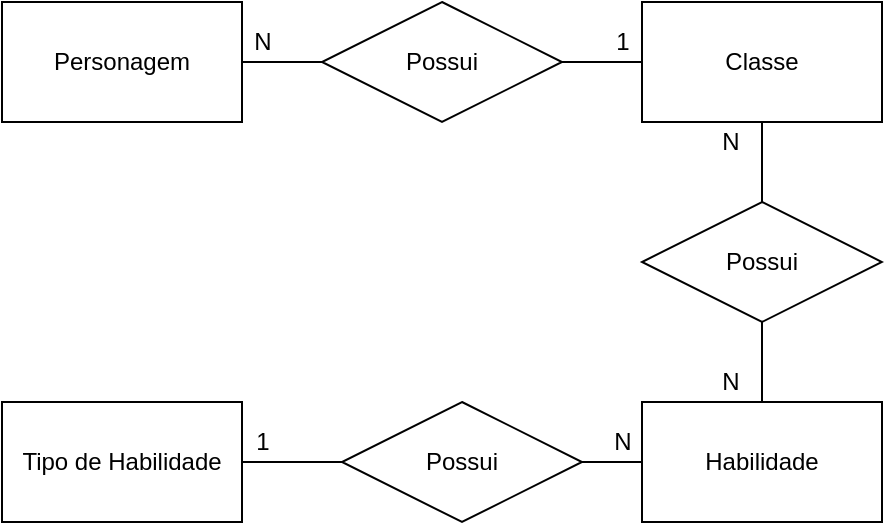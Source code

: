 <mxfile version="14.9.5" type="device" pages="2"><diagram id="pe6S_byXZUkdJXPU5mEr" name="Conceitual"><mxGraphModel dx="448" dy="692" grid="1" gridSize="10" guides="1" tooltips="1" connect="1" arrows="1" fold="1" page="1" pageScale="1" pageWidth="827" pageHeight="1169" math="0" shadow="0"><root><mxCell id="0"/><mxCell id="1" parent="0"/><mxCell id="32VMa2iup4EwKvDJx6Ky-8" value="" style="edgeStyle=orthogonalEdgeStyle;rounded=0;orthogonalLoop=1;jettySize=auto;html=1;endArrow=none;endFill=0;" edge="1" parent="1" source="32VMa2iup4EwKvDJx6Ky-1" target="32VMa2iup4EwKvDJx6Ky-5"><mxGeometry relative="1" as="geometry"/></mxCell><mxCell id="32VMa2iup4EwKvDJx6Ky-1" value="Personagem" style="rounded=0;whiteSpace=wrap;html=1;" vertex="1" parent="1"><mxGeometry x="40" y="40" width="120" height="60" as="geometry"/></mxCell><mxCell id="32VMa2iup4EwKvDJx6Ky-10" value="" style="edgeStyle=orthogonalEdgeStyle;rounded=0;orthogonalLoop=1;jettySize=auto;html=1;endArrow=none;endFill=0;" edge="1" parent="1" source="32VMa2iup4EwKvDJx6Ky-2" target="32VMa2iup4EwKvDJx6Ky-6"><mxGeometry relative="1" as="geometry"/></mxCell><mxCell id="32VMa2iup4EwKvDJx6Ky-2" value="Classe" style="rounded=0;whiteSpace=wrap;html=1;" vertex="1" parent="1"><mxGeometry x="360" y="40" width="120" height="60" as="geometry"/></mxCell><mxCell id="32VMa2iup4EwKvDJx6Ky-12" value="" style="edgeStyle=orthogonalEdgeStyle;rounded=0;orthogonalLoop=1;jettySize=auto;html=1;endArrow=none;endFill=0;" edge="1" parent="1" source="32VMa2iup4EwKvDJx6Ky-3" target="32VMa2iup4EwKvDJx6Ky-7"><mxGeometry relative="1" as="geometry"/></mxCell><mxCell id="32VMa2iup4EwKvDJx6Ky-3" value="Habilidade" style="rounded=0;whiteSpace=wrap;html=1;" vertex="1" parent="1"><mxGeometry x="360" y="240" width="120" height="60" as="geometry"/></mxCell><mxCell id="32VMa2iup4EwKvDJx6Ky-4" value="Tipo de Habilidade" style="rounded=0;whiteSpace=wrap;html=1;" vertex="1" parent="1"><mxGeometry x="40" y="240" width="120" height="60" as="geometry"/></mxCell><mxCell id="32VMa2iup4EwKvDJx6Ky-9" value="" style="edgeStyle=orthogonalEdgeStyle;rounded=0;orthogonalLoop=1;jettySize=auto;html=1;endArrow=none;endFill=0;" edge="1" parent="1" source="32VMa2iup4EwKvDJx6Ky-5" target="32VMa2iup4EwKvDJx6Ky-2"><mxGeometry relative="1" as="geometry"/></mxCell><mxCell id="32VMa2iup4EwKvDJx6Ky-5" value="Possui" style="shape=rhombus;perimeter=rhombusPerimeter;whiteSpace=wrap;html=1;align=center;" vertex="1" parent="1"><mxGeometry x="200" y="40" width="120" height="60" as="geometry"/></mxCell><mxCell id="32VMa2iup4EwKvDJx6Ky-11" value="" style="edgeStyle=orthogonalEdgeStyle;rounded=0;orthogonalLoop=1;jettySize=auto;html=1;endArrow=none;endFill=0;" edge="1" parent="1" source="32VMa2iup4EwKvDJx6Ky-6" target="32VMa2iup4EwKvDJx6Ky-3"><mxGeometry relative="1" as="geometry"/></mxCell><mxCell id="32VMa2iup4EwKvDJx6Ky-6" value="Possui" style="shape=rhombus;perimeter=rhombusPerimeter;whiteSpace=wrap;html=1;align=center;" vertex="1" parent="1"><mxGeometry x="360" y="140" width="120" height="60" as="geometry"/></mxCell><mxCell id="32VMa2iup4EwKvDJx6Ky-13" value="" style="edgeStyle=orthogonalEdgeStyle;rounded=0;orthogonalLoop=1;jettySize=auto;html=1;endArrow=none;endFill=0;" edge="1" parent="1" source="32VMa2iup4EwKvDJx6Ky-7" target="32VMa2iup4EwKvDJx6Ky-4"><mxGeometry relative="1" as="geometry"/></mxCell><mxCell id="32VMa2iup4EwKvDJx6Ky-7" value="Possui" style="shape=rhombus;perimeter=rhombusPerimeter;whiteSpace=wrap;html=1;align=center;" vertex="1" parent="1"><mxGeometry x="210" y="240" width="120" height="60" as="geometry"/></mxCell><mxCell id="32VMa2iup4EwKvDJx6Ky-14" value="1" style="text;html=1;align=center;verticalAlign=middle;resizable=0;points=[];autosize=1;strokeColor=none;" vertex="1" parent="1"><mxGeometry x="160" y="250" width="20" height="20" as="geometry"/></mxCell><mxCell id="32VMa2iup4EwKvDJx6Ky-15" value="N" style="text;html=1;align=center;verticalAlign=middle;resizable=0;points=[];autosize=1;strokeColor=none;" vertex="1" parent="1"><mxGeometry x="160" y="50" width="20" height="20" as="geometry"/></mxCell><mxCell id="32VMa2iup4EwKvDJx6Ky-16" value="1" style="text;html=1;align=center;verticalAlign=middle;resizable=0;points=[];autosize=1;strokeColor=none;" vertex="1" parent="1"><mxGeometry x="340" y="50" width="20" height="20" as="geometry"/></mxCell><mxCell id="32VMa2iup4EwKvDJx6Ky-17" value="N" style="text;html=1;align=center;verticalAlign=middle;resizable=0;points=[];autosize=1;strokeColor=none;" vertex="1" parent="1"><mxGeometry x="394" y="220" width="20" height="20" as="geometry"/></mxCell><mxCell id="32VMa2iup4EwKvDJx6Ky-18" value="N" style="text;html=1;align=center;verticalAlign=middle;resizable=0;points=[];autosize=1;strokeColor=none;" vertex="1" parent="1"><mxGeometry x="394" y="100" width="20" height="20" as="geometry"/></mxCell><mxCell id="32VMa2iup4EwKvDJx6Ky-19" value="N" style="text;html=1;align=center;verticalAlign=middle;resizable=0;points=[];autosize=1;strokeColor=none;" vertex="1" parent="1"><mxGeometry x="340" y="250" width="20" height="20" as="geometry"/></mxCell></root></mxGraphModel></diagram><diagram id="WA9pQKZmRM6LVmnjSdNz" name="Lógico"><mxGraphModel dx="448" dy="692" grid="1" gridSize="10" guides="1" tooltips="1" connect="1" arrows="1" fold="1" page="1" pageScale="1" pageWidth="827" pageHeight="1169" math="0" shadow="0"><root><mxCell id="51PjIUgPOjgPhP40xyAd-0"/><mxCell id="51PjIUgPOjgPhP40xyAd-1" parent="51PjIUgPOjgPhP40xyAd-0"/><mxCell id="l5Rl1V4EZu1tgL6cFMch-26" value="Personagem" style="shape=table;startSize=30;container=1;collapsible=1;childLayout=tableLayout;fixedRows=1;rowLines=0;fontStyle=1;align=center;resizeLast=1;" vertex="1" parent="51PjIUgPOjgPhP40xyAd-1"><mxGeometry x="30" y="10" width="180" height="250" as="geometry"/></mxCell><mxCell id="l5Rl1V4EZu1tgL6cFMch-27" value="" style="shape=partialRectangle;collapsible=0;dropTarget=0;pointerEvents=0;fillColor=none;top=0;left=0;bottom=0;right=0;points=[[0,0.5],[1,0.5]];portConstraint=eastwest;" vertex="1" parent="l5Rl1V4EZu1tgL6cFMch-26"><mxGeometry y="30" width="180" height="30" as="geometry"/></mxCell><mxCell id="l5Rl1V4EZu1tgL6cFMch-28" value="PK" style="shape=partialRectangle;connectable=0;fillColor=none;top=0;left=0;bottom=0;right=0;fontStyle=1;overflow=hidden;" vertex="1" parent="l5Rl1V4EZu1tgL6cFMch-27"><mxGeometry width="60" height="30" as="geometry"/></mxCell><mxCell id="l5Rl1V4EZu1tgL6cFMch-29" value="idPersonagem" style="shape=partialRectangle;connectable=0;fillColor=none;top=0;left=0;bottom=0;right=0;align=left;spacingLeft=6;fontStyle=5;overflow=hidden;" vertex="1" parent="l5Rl1V4EZu1tgL6cFMch-27"><mxGeometry x="60" width="120" height="30" as="geometry"/></mxCell><mxCell id="l5Rl1V4EZu1tgL6cFMch-30" value="" style="shape=partialRectangle;collapsible=0;dropTarget=0;pointerEvents=0;fillColor=none;top=0;left=0;bottom=1;right=0;points=[[0,0.5],[1,0.5]];portConstraint=eastwest;" vertex="1" parent="l5Rl1V4EZu1tgL6cFMch-26"><mxGeometry y="60" width="180" height="30" as="geometry"/></mxCell><mxCell id="l5Rl1V4EZu1tgL6cFMch-31" value="FK" style="shape=partialRectangle;connectable=0;fillColor=none;top=0;left=0;bottom=0;right=0;fontStyle=1;overflow=hidden;" vertex="1" parent="l5Rl1V4EZu1tgL6cFMch-30"><mxGeometry width="60" height="30" as="geometry"/></mxCell><mxCell id="l5Rl1V4EZu1tgL6cFMch-32" value="idClasse" style="shape=partialRectangle;connectable=0;fillColor=none;top=0;left=0;bottom=0;right=0;align=left;spacingLeft=6;fontStyle=5;overflow=hidden;" vertex="1" parent="l5Rl1V4EZu1tgL6cFMch-30"><mxGeometry x="60" width="120" height="30" as="geometry"/></mxCell><mxCell id="l5Rl1V4EZu1tgL6cFMch-33" value="" style="shape=partialRectangle;collapsible=0;dropTarget=0;pointerEvents=0;fillColor=none;top=0;left=0;bottom=0;right=0;points=[[0,0.5],[1,0.5]];portConstraint=eastwest;" vertex="1" parent="l5Rl1V4EZu1tgL6cFMch-26"><mxGeometry y="90" width="180" height="30" as="geometry"/></mxCell><mxCell id="l5Rl1V4EZu1tgL6cFMch-34" value="" style="shape=partialRectangle;connectable=0;fillColor=none;top=0;left=0;bottom=0;right=0;editable=1;overflow=hidden;" vertex="1" parent="l5Rl1V4EZu1tgL6cFMch-33"><mxGeometry width="60" height="30" as="geometry"/></mxCell><mxCell id="l5Rl1V4EZu1tgL6cFMch-35" value="NomePersonagem" style="shape=partialRectangle;connectable=0;fillColor=none;top=0;left=0;bottom=0;right=0;align=left;spacingLeft=6;overflow=hidden;" vertex="1" parent="l5Rl1V4EZu1tgL6cFMch-33"><mxGeometry x="60" width="120" height="30" as="geometry"/></mxCell><mxCell id="l5Rl1V4EZu1tgL6cFMch-36" value="" style="shape=partialRectangle;collapsible=0;dropTarget=0;pointerEvents=0;fillColor=none;top=0;left=0;bottom=0;right=0;points=[[0,0.5],[1,0.5]];portConstraint=eastwest;" vertex="1" parent="l5Rl1V4EZu1tgL6cFMch-26"><mxGeometry y="120" width="180" height="30" as="geometry"/></mxCell><mxCell id="l5Rl1V4EZu1tgL6cFMch-37" value="" style="shape=partialRectangle;connectable=0;fillColor=none;top=0;left=0;bottom=0;right=0;editable=1;overflow=hidden;" vertex="1" parent="l5Rl1V4EZu1tgL6cFMch-36"><mxGeometry width="60" height="30" as="geometry"/></mxCell><mxCell id="l5Rl1V4EZu1tgL6cFMch-38" value="Max.Mana" style="shape=partialRectangle;connectable=0;fillColor=none;top=0;left=0;bottom=0;right=0;align=left;spacingLeft=6;overflow=hidden;" vertex="1" parent="l5Rl1V4EZu1tgL6cFMch-36"><mxGeometry x="60" width="120" height="30" as="geometry"/></mxCell><mxCell id="l5Rl1V4EZu1tgL6cFMch-39" value="" style="shape=partialRectangle;collapsible=0;dropTarget=0;pointerEvents=0;fillColor=none;top=0;left=0;bottom=0;right=0;points=[[0,0.5],[1,0.5]];portConstraint=eastwest;" vertex="1" parent="l5Rl1V4EZu1tgL6cFMch-26"><mxGeometry y="150" width="180" height="30" as="geometry"/></mxCell><mxCell id="l5Rl1V4EZu1tgL6cFMch-40" value="" style="shape=partialRectangle;connectable=0;fillColor=none;top=0;left=0;bottom=0;right=0;editable=1;overflow=hidden;" vertex="1" parent="l5Rl1V4EZu1tgL6cFMch-39"><mxGeometry width="60" height="30" as="geometry"/></mxCell><mxCell id="l5Rl1V4EZu1tgL6cFMch-41" value="Max.Vida" style="shape=partialRectangle;connectable=0;fillColor=none;top=0;left=0;bottom=0;right=0;align=left;spacingLeft=6;overflow=hidden;" vertex="1" parent="l5Rl1V4EZu1tgL6cFMch-39"><mxGeometry x="60" width="120" height="30" as="geometry"/></mxCell><mxCell id="l5Rl1V4EZu1tgL6cFMch-42" value="" style="shape=partialRectangle;collapsible=0;dropTarget=0;pointerEvents=0;fillColor=none;top=0;left=0;bottom=0;right=0;points=[[0,0.5],[1,0.5]];portConstraint=eastwest;" vertex="1" parent="l5Rl1V4EZu1tgL6cFMch-26"><mxGeometry y="180" width="180" height="30" as="geometry"/></mxCell><mxCell id="l5Rl1V4EZu1tgL6cFMch-43" value="" style="shape=partialRectangle;connectable=0;fillColor=none;top=0;left=0;bottom=0;right=0;editable=1;overflow=hidden;" vertex="1" parent="l5Rl1V4EZu1tgL6cFMch-42"><mxGeometry width="60" height="30" as="geometry"/></mxCell><mxCell id="l5Rl1V4EZu1tgL6cFMch-44" value="DataCriação" style="shape=partialRectangle;connectable=0;fillColor=none;top=0;left=0;bottom=0;right=0;align=left;spacingLeft=6;overflow=hidden;" vertex="1" parent="l5Rl1V4EZu1tgL6cFMch-42"><mxGeometry x="60" width="120" height="30" as="geometry"/></mxCell><mxCell id="l5Rl1V4EZu1tgL6cFMch-45" value="" style="shape=partialRectangle;collapsible=0;dropTarget=0;pointerEvents=0;fillColor=none;top=0;left=0;bottom=0;right=0;points=[[0,0.5],[1,0.5]];portConstraint=eastwest;" vertex="1" parent="l5Rl1V4EZu1tgL6cFMch-26"><mxGeometry y="210" width="180" height="30" as="geometry"/></mxCell><mxCell id="l5Rl1V4EZu1tgL6cFMch-46" value="" style="shape=partialRectangle;connectable=0;fillColor=none;top=0;left=0;bottom=0;right=0;editable=1;overflow=hidden;" vertex="1" parent="l5Rl1V4EZu1tgL6cFMch-45"><mxGeometry width="60" height="30" as="geometry"/></mxCell><mxCell id="l5Rl1V4EZu1tgL6cFMch-47" value="DataAtualização" style="shape=partialRectangle;connectable=0;fillColor=none;top=0;left=0;bottom=0;right=0;align=left;spacingLeft=6;overflow=hidden;" vertex="1" parent="l5Rl1V4EZu1tgL6cFMch-45"><mxGeometry x="60" width="120" height="30" as="geometry"/></mxCell><mxCell id="nq42RkZwBU6W2NiFBzns-0" value="Classe" style="shape=table;startSize=30;container=1;collapsible=1;childLayout=tableLayout;fixedRows=1;rowLines=0;fontStyle=1;align=center;resizeLast=1;" vertex="1" parent="51PjIUgPOjgPhP40xyAd-1"><mxGeometry x="280" y="10" width="180" height="100" as="geometry"/></mxCell><mxCell id="nq42RkZwBU6W2NiFBzns-1" value="" style="shape=partialRectangle;collapsible=0;dropTarget=0;pointerEvents=0;fillColor=none;top=0;left=0;bottom=1;right=0;points=[[0,0.5],[1,0.5]];portConstraint=eastwest;" vertex="1" parent="nq42RkZwBU6W2NiFBzns-0"><mxGeometry y="30" width="180" height="30" as="geometry"/></mxCell><mxCell id="nq42RkZwBU6W2NiFBzns-2" value="PK" style="shape=partialRectangle;connectable=0;fillColor=none;top=0;left=0;bottom=0;right=0;fontStyle=1;overflow=hidden;" vertex="1" parent="nq42RkZwBU6W2NiFBzns-1"><mxGeometry width="30" height="30" as="geometry"/></mxCell><mxCell id="nq42RkZwBU6W2NiFBzns-3" value="idClasse" style="shape=partialRectangle;connectable=0;fillColor=none;top=0;left=0;bottom=0;right=0;align=left;spacingLeft=6;fontStyle=5;overflow=hidden;" vertex="1" parent="nq42RkZwBU6W2NiFBzns-1"><mxGeometry x="30" width="150" height="30" as="geometry"/></mxCell><mxCell id="nq42RkZwBU6W2NiFBzns-4" value="" style="shape=partialRectangle;collapsible=0;dropTarget=0;pointerEvents=0;fillColor=none;top=0;left=0;bottom=0;right=0;points=[[0,0.5],[1,0.5]];portConstraint=eastwest;" vertex="1" parent="nq42RkZwBU6W2NiFBzns-0"><mxGeometry y="60" width="180" height="30" as="geometry"/></mxCell><mxCell id="nq42RkZwBU6W2NiFBzns-5" value="" style="shape=partialRectangle;connectable=0;fillColor=none;top=0;left=0;bottom=0;right=0;editable=1;overflow=hidden;" vertex="1" parent="nq42RkZwBU6W2NiFBzns-4"><mxGeometry width="30" height="30" as="geometry"/></mxCell><mxCell id="nq42RkZwBU6W2NiFBzns-6" value="TipoClasse" style="shape=partialRectangle;connectable=0;fillColor=none;top=0;left=0;bottom=0;right=0;align=left;spacingLeft=6;overflow=hidden;" vertex="1" parent="nq42RkZwBU6W2NiFBzns-4"><mxGeometry x="30" width="150" height="30" as="geometry"/></mxCell><mxCell id="kAVmUk4-ZdPtdBzqdJzA-0" value="HabilidadeClasse" style="shape=table;startSize=30;container=1;collapsible=1;childLayout=tableLayout;fixedRows=1;rowLines=0;fontStyle=1;align=center;resizeLast=1;" vertex="1" parent="51PjIUgPOjgPhP40xyAd-1"><mxGeometry x="280" y="160" width="180" height="130" as="geometry"/></mxCell><mxCell id="kAVmUk4-ZdPtdBzqdJzA-1" value="" style="shape=partialRectangle;collapsible=0;dropTarget=0;pointerEvents=0;fillColor=none;top=0;left=0;bottom=0;right=0;points=[[0,0.5],[1,0.5]];portConstraint=eastwest;" vertex="1" parent="kAVmUk4-ZdPtdBzqdJzA-0"><mxGeometry y="30" width="180" height="30" as="geometry"/></mxCell><mxCell id="kAVmUk4-ZdPtdBzqdJzA-2" value="PK" style="shape=partialRectangle;connectable=0;fillColor=none;top=0;left=0;bottom=0;right=0;fontStyle=1;overflow=hidden;" vertex="1" parent="kAVmUk4-ZdPtdBzqdJzA-1"><mxGeometry width="60" height="30" as="geometry"/></mxCell><mxCell id="kAVmUk4-ZdPtdBzqdJzA-3" value="idHabClasse" style="shape=partialRectangle;connectable=0;fillColor=none;top=0;left=0;bottom=0;right=0;align=left;spacingLeft=6;fontStyle=5;overflow=hidden;" vertex="1" parent="kAVmUk4-ZdPtdBzqdJzA-1"><mxGeometry x="60" width="120" height="30" as="geometry"/></mxCell><mxCell id="kAVmUk4-ZdPtdBzqdJzA-13" value="" style="shape=partialRectangle;collapsible=0;dropTarget=0;pointerEvents=0;fillColor=none;top=0;left=0;bottom=0;right=0;points=[[0,0.5],[1,0.5]];portConstraint=eastwest;" vertex="1" parent="kAVmUk4-ZdPtdBzqdJzA-0"><mxGeometry y="60" width="180" height="30" as="geometry"/></mxCell><mxCell id="kAVmUk4-ZdPtdBzqdJzA-14" value="FK" style="shape=partialRectangle;connectable=0;fillColor=none;top=0;left=0;bottom=0;right=0;fontStyle=1;overflow=hidden;" vertex="1" parent="kAVmUk4-ZdPtdBzqdJzA-13"><mxGeometry width="60" height="30" as="geometry"/></mxCell><mxCell id="kAVmUk4-ZdPtdBzqdJzA-15" value="idClasse" style="shape=partialRectangle;connectable=0;fillColor=none;top=0;left=0;bottom=0;right=0;align=left;spacingLeft=6;fontStyle=5;overflow=hidden;" vertex="1" parent="kAVmUk4-ZdPtdBzqdJzA-13"><mxGeometry x="60" width="120" height="30" as="geometry"/></mxCell><mxCell id="kAVmUk4-ZdPtdBzqdJzA-4" value="" style="shape=partialRectangle;collapsible=0;dropTarget=0;pointerEvents=0;fillColor=none;top=0;left=0;bottom=1;right=0;points=[[0,0.5],[1,0.5]];portConstraint=eastwest;" vertex="1" parent="kAVmUk4-ZdPtdBzqdJzA-0"><mxGeometry y="90" width="180" height="30" as="geometry"/></mxCell><mxCell id="kAVmUk4-ZdPtdBzqdJzA-5" value="FK" style="shape=partialRectangle;connectable=0;fillColor=none;top=0;left=0;bottom=0;right=0;fontStyle=1;overflow=hidden;" vertex="1" parent="kAVmUk4-ZdPtdBzqdJzA-4"><mxGeometry width="60" height="30" as="geometry"/></mxCell><mxCell id="kAVmUk4-ZdPtdBzqdJzA-6" value="idHabilidade" style="shape=partialRectangle;connectable=0;fillColor=none;top=0;left=0;bottom=0;right=0;align=left;spacingLeft=6;fontStyle=5;overflow=hidden;" vertex="1" parent="kAVmUk4-ZdPtdBzqdJzA-4"><mxGeometry x="60" width="120" height="30" as="geometry"/></mxCell><mxCell id="kAVmUk4-ZdPtdBzqdJzA-16" value="Habilidades" style="shape=table;startSize=30;container=1;collapsible=1;childLayout=tableLayout;fixedRows=1;rowLines=0;fontStyle=1;align=center;resizeLast=1;" vertex="1" parent="51PjIUgPOjgPhP40xyAd-1"><mxGeometry x="280" y="340" width="180" height="130" as="geometry"/></mxCell><mxCell id="kAVmUk4-ZdPtdBzqdJzA-17" value="" style="shape=partialRectangle;collapsible=0;dropTarget=0;pointerEvents=0;fillColor=none;top=0;left=0;bottom=0;right=0;points=[[0,0.5],[1,0.5]];portConstraint=eastwest;" vertex="1" parent="kAVmUk4-ZdPtdBzqdJzA-16"><mxGeometry y="30" width="180" height="30" as="geometry"/></mxCell><mxCell id="kAVmUk4-ZdPtdBzqdJzA-18" value="PK" style="shape=partialRectangle;connectable=0;fillColor=none;top=0;left=0;bottom=0;right=0;fontStyle=1;overflow=hidden;" vertex="1" parent="kAVmUk4-ZdPtdBzqdJzA-17"><mxGeometry width="60" height="30" as="geometry"/></mxCell><mxCell id="kAVmUk4-ZdPtdBzqdJzA-19" value="idHabilidade" style="shape=partialRectangle;connectable=0;fillColor=none;top=0;left=0;bottom=0;right=0;align=left;spacingLeft=6;fontStyle=5;overflow=hidden;" vertex="1" parent="kAVmUk4-ZdPtdBzqdJzA-17"><mxGeometry x="60" width="120" height="30" as="geometry"/></mxCell><mxCell id="kAVmUk4-ZdPtdBzqdJzA-20" value="" style="shape=partialRectangle;collapsible=0;dropTarget=0;pointerEvents=0;fillColor=none;top=0;left=0;bottom=1;right=0;points=[[0,0.5],[1,0.5]];portConstraint=eastwest;" vertex="1" parent="kAVmUk4-ZdPtdBzqdJzA-16"><mxGeometry y="60" width="180" height="30" as="geometry"/></mxCell><mxCell id="kAVmUk4-ZdPtdBzqdJzA-21" value="FK" style="shape=partialRectangle;connectable=0;fillColor=none;top=0;left=0;bottom=0;right=0;fontStyle=1;overflow=hidden;" vertex="1" parent="kAVmUk4-ZdPtdBzqdJzA-20"><mxGeometry width="60" height="30" as="geometry"/></mxCell><mxCell id="kAVmUk4-ZdPtdBzqdJzA-22" value="idTipoHabilidade" style="shape=partialRectangle;connectable=0;fillColor=none;top=0;left=0;bottom=0;right=0;align=left;spacingLeft=6;fontStyle=5;overflow=hidden;" vertex="1" parent="kAVmUk4-ZdPtdBzqdJzA-20"><mxGeometry x="60" width="120" height="30" as="geometry"/></mxCell><mxCell id="kAVmUk4-ZdPtdBzqdJzA-23" value="" style="shape=partialRectangle;collapsible=0;dropTarget=0;pointerEvents=0;fillColor=none;top=0;left=0;bottom=0;right=0;points=[[0,0.5],[1,0.5]];portConstraint=eastwest;" vertex="1" parent="kAVmUk4-ZdPtdBzqdJzA-16"><mxGeometry y="90" width="180" height="30" as="geometry"/></mxCell><mxCell id="kAVmUk4-ZdPtdBzqdJzA-24" value="" style="shape=partialRectangle;connectable=0;fillColor=none;top=0;left=0;bottom=0;right=0;editable=1;overflow=hidden;" vertex="1" parent="kAVmUk4-ZdPtdBzqdJzA-23"><mxGeometry width="60" height="30" as="geometry"/></mxCell><mxCell id="kAVmUk4-ZdPtdBzqdJzA-25" value="NomeHab" style="shape=partialRectangle;connectable=0;fillColor=none;top=0;left=0;bottom=0;right=0;align=left;spacingLeft=6;overflow=hidden;" vertex="1" parent="kAVmUk4-ZdPtdBzqdJzA-23"><mxGeometry x="60" width="120" height="30" as="geometry"/></mxCell><mxCell id="kAVmUk4-ZdPtdBzqdJzA-29" value="Tipo de Habilidade" style="shape=table;startSize=30;container=1;collapsible=1;childLayout=tableLayout;fixedRows=1;rowLines=0;fontStyle=1;align=center;resizeLast=1;" vertex="1" parent="51PjIUgPOjgPhP40xyAd-1"><mxGeometry x="30" y="340" width="180" height="100" as="geometry"/></mxCell><mxCell id="kAVmUk4-ZdPtdBzqdJzA-30" value="" style="shape=partialRectangle;collapsible=0;dropTarget=0;pointerEvents=0;fillColor=none;top=0;left=0;bottom=1;right=0;points=[[0,0.5],[1,0.5]];portConstraint=eastwest;" vertex="1" parent="kAVmUk4-ZdPtdBzqdJzA-29"><mxGeometry y="30" width="180" height="30" as="geometry"/></mxCell><mxCell id="kAVmUk4-ZdPtdBzqdJzA-31" value="PK" style="shape=partialRectangle;connectable=0;fillColor=none;top=0;left=0;bottom=0;right=0;fontStyle=1;overflow=hidden;" vertex="1" parent="kAVmUk4-ZdPtdBzqdJzA-30"><mxGeometry width="30" height="30" as="geometry"/></mxCell><mxCell id="kAVmUk4-ZdPtdBzqdJzA-32" value="idTipoHabilidade" style="shape=partialRectangle;connectable=0;fillColor=none;top=0;left=0;bottom=0;right=0;align=left;spacingLeft=6;fontStyle=5;overflow=hidden;" vertex="1" parent="kAVmUk4-ZdPtdBzqdJzA-30"><mxGeometry x="30" width="150" height="30" as="geometry"/></mxCell><mxCell id="kAVmUk4-ZdPtdBzqdJzA-33" value="" style="shape=partialRectangle;collapsible=0;dropTarget=0;pointerEvents=0;fillColor=none;top=0;left=0;bottom=0;right=0;points=[[0,0.5],[1,0.5]];portConstraint=eastwest;" vertex="1" parent="kAVmUk4-ZdPtdBzqdJzA-29"><mxGeometry y="60" width="180" height="30" as="geometry"/></mxCell><mxCell id="kAVmUk4-ZdPtdBzqdJzA-34" value="" style="shape=partialRectangle;connectable=0;fillColor=none;top=0;left=0;bottom=0;right=0;editable=1;overflow=hidden;" vertex="1" parent="kAVmUk4-ZdPtdBzqdJzA-33"><mxGeometry width="30" height="30" as="geometry"/></mxCell><mxCell id="kAVmUk4-ZdPtdBzqdJzA-35" value="NomeTipo" style="shape=partialRectangle;connectable=0;fillColor=none;top=0;left=0;bottom=0;right=0;align=left;spacingLeft=6;overflow=hidden;" vertex="1" parent="kAVmUk4-ZdPtdBzqdJzA-33"><mxGeometry x="30" width="150" height="30" as="geometry"/></mxCell><mxCell id="kAVmUk4-ZdPtdBzqdJzA-42" value="" style="edgeStyle=entityRelationEdgeStyle;fontSize=12;html=1;endArrow=ERoneToMany;" edge="1" parent="51PjIUgPOjgPhP40xyAd-1" source="nq42RkZwBU6W2NiFBzns-1" target="l5Rl1V4EZu1tgL6cFMch-30"><mxGeometry width="100" height="100" relative="1" as="geometry"><mxPoint x="210" y="410" as="sourcePoint"/><mxPoint x="240" y="190" as="targetPoint"/></mxGeometry></mxCell><mxCell id="25kz_GLO55OAGP6eHydk-4" value="" style="edgeStyle=entityRelationEdgeStyle;fontSize=12;html=1;endArrow=ERoneToMany;" edge="1" parent="51PjIUgPOjgPhP40xyAd-1" source="kAVmUk4-ZdPtdBzqdJzA-17" target="kAVmUk4-ZdPtdBzqdJzA-4"><mxGeometry width="100" height="100" relative="1" as="geometry"><mxPoint x="210" y="410" as="sourcePoint"/><mxPoint x="310" y="310" as="targetPoint"/></mxGeometry></mxCell><mxCell id="25kz_GLO55OAGP6eHydk-5" value="" style="edgeStyle=entityRelationEdgeStyle;fontSize=12;html=1;endArrow=ERoneToMany;" edge="1" parent="51PjIUgPOjgPhP40xyAd-1" source="nq42RkZwBU6W2NiFBzns-1" target="kAVmUk4-ZdPtdBzqdJzA-13"><mxGeometry width="100" height="100" relative="1" as="geometry"><mxPoint x="210" y="410" as="sourcePoint"/><mxPoint x="310" y="310" as="targetPoint"/></mxGeometry></mxCell><mxCell id="25kz_GLO55OAGP6eHydk-6" value="" style="edgeStyle=entityRelationEdgeStyle;fontSize=12;html=1;endArrow=ERoneToMany;" edge="1" parent="51PjIUgPOjgPhP40xyAd-1" source="kAVmUk4-ZdPtdBzqdJzA-30" target="kAVmUk4-ZdPtdBzqdJzA-20"><mxGeometry width="100" height="100" relative="1" as="geometry"><mxPoint x="210" y="410" as="sourcePoint"/><mxPoint x="310" y="310" as="targetPoint"/></mxGeometry></mxCell></root></mxGraphModel></diagram></mxfile>